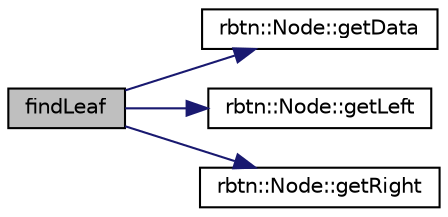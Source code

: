 digraph "findLeaf"
{
  edge [fontname="Helvetica",fontsize="10",labelfontname="Helvetica",labelfontsize="10"];
  node [fontname="Helvetica",fontsize="10",shape=record];
  rankdir="LR";
  Node1 [label="findLeaf",height=0.2,width=0.4,color="black", fillcolor="grey75", style="filled", fontcolor="black"];
  Node1 -> Node2 [color="midnightblue",fontsize="10",style="solid"];
  Node2 [label="rbtn::Node::getData",height=0.2,width=0.4,color="black", fillcolor="white", style="filled",URL="$classrbtn_1_1_node.html#a00d8da51095ee605c96287eeceb33d58"];
  Node1 -> Node3 [color="midnightblue",fontsize="10",style="solid"];
  Node3 [label="rbtn::Node::getLeft",height=0.2,width=0.4,color="black", fillcolor="white", style="filled",URL="$classrbtn_1_1_node.html#af844c782f87cda64776c458085768708"];
  Node1 -> Node4 [color="midnightblue",fontsize="10",style="solid"];
  Node4 [label="rbtn::Node::getRight",height=0.2,width=0.4,color="black", fillcolor="white", style="filled",URL="$classrbtn_1_1_node.html#ae8a40794133898ef4cbd291910a8d501"];
}
